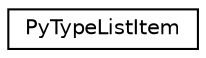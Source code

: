 digraph G
{
  edge [fontname="Helvetica",fontsize="10",labelfontname="Helvetica",labelfontsize="10"];
  node [fontname="Helvetica",fontsize="10",shape=record];
  rankdir=LR;
  Node1 [label="PyTypeListItem",height=0.2,width=0.4,color="black", fillcolor="white", style="filled",URL="$de/d71/classPyTypeListItem.html",tooltip="class for item of python type list"];
}
